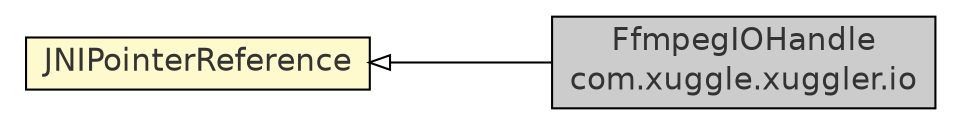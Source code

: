 #!/usr/local/bin/dot
#
# Class diagram 
# Generated by UmlGraph version 4.8 (http://www.spinellis.gr/sw/umlgraph)
#

digraph G {
	edge [fontname="Helvetica",fontsize=10,labelfontname="Helvetica",labelfontsize=10];
	node [fontname="Helvetica",fontsize=10,shape=plaintext];
	rankdir=LR;
	ranksep=1;
	// com.xuggle.ferry.JNIPointerReference
	c3188 [label=<<table border="0" cellborder="1" cellspacing="0" cellpadding="2" port="p" bgcolor="lemonChiffon" href="./JNIPointerReference.html">
		<tr><td><table border="0" cellspacing="0" cellpadding="1">
			<tr><td> JNIPointerReference </td></tr>
		</table></td></tr>
		</table>>, fontname="Helvetica", fontcolor="grey20", fontsize=15.0];
	// com.xuggle.xuggler.io.FfmpegIOHandle
	c3332 [label=<<table border="0" cellborder="1" cellspacing="0" cellpadding="2" port="p" bgcolor="grey80" href="../xuggler/io/FfmpegIOHandle.html">
		<tr><td><table border="0" cellspacing="0" cellpadding="1">
			<tr><td> FfmpegIOHandle </td></tr>
			<tr><td> com.xuggle.xuggler.io </td></tr>
		</table></td></tr>
		</table>>, fontname="Helvetica", fontcolor="grey20", fontsize=15.0];
	//com.xuggle.xuggler.io.FfmpegIOHandle extends com.xuggle.ferry.JNIPointerReference
	c3188:p -> c3332:p [dir=back,arrowtail=empty];
}


